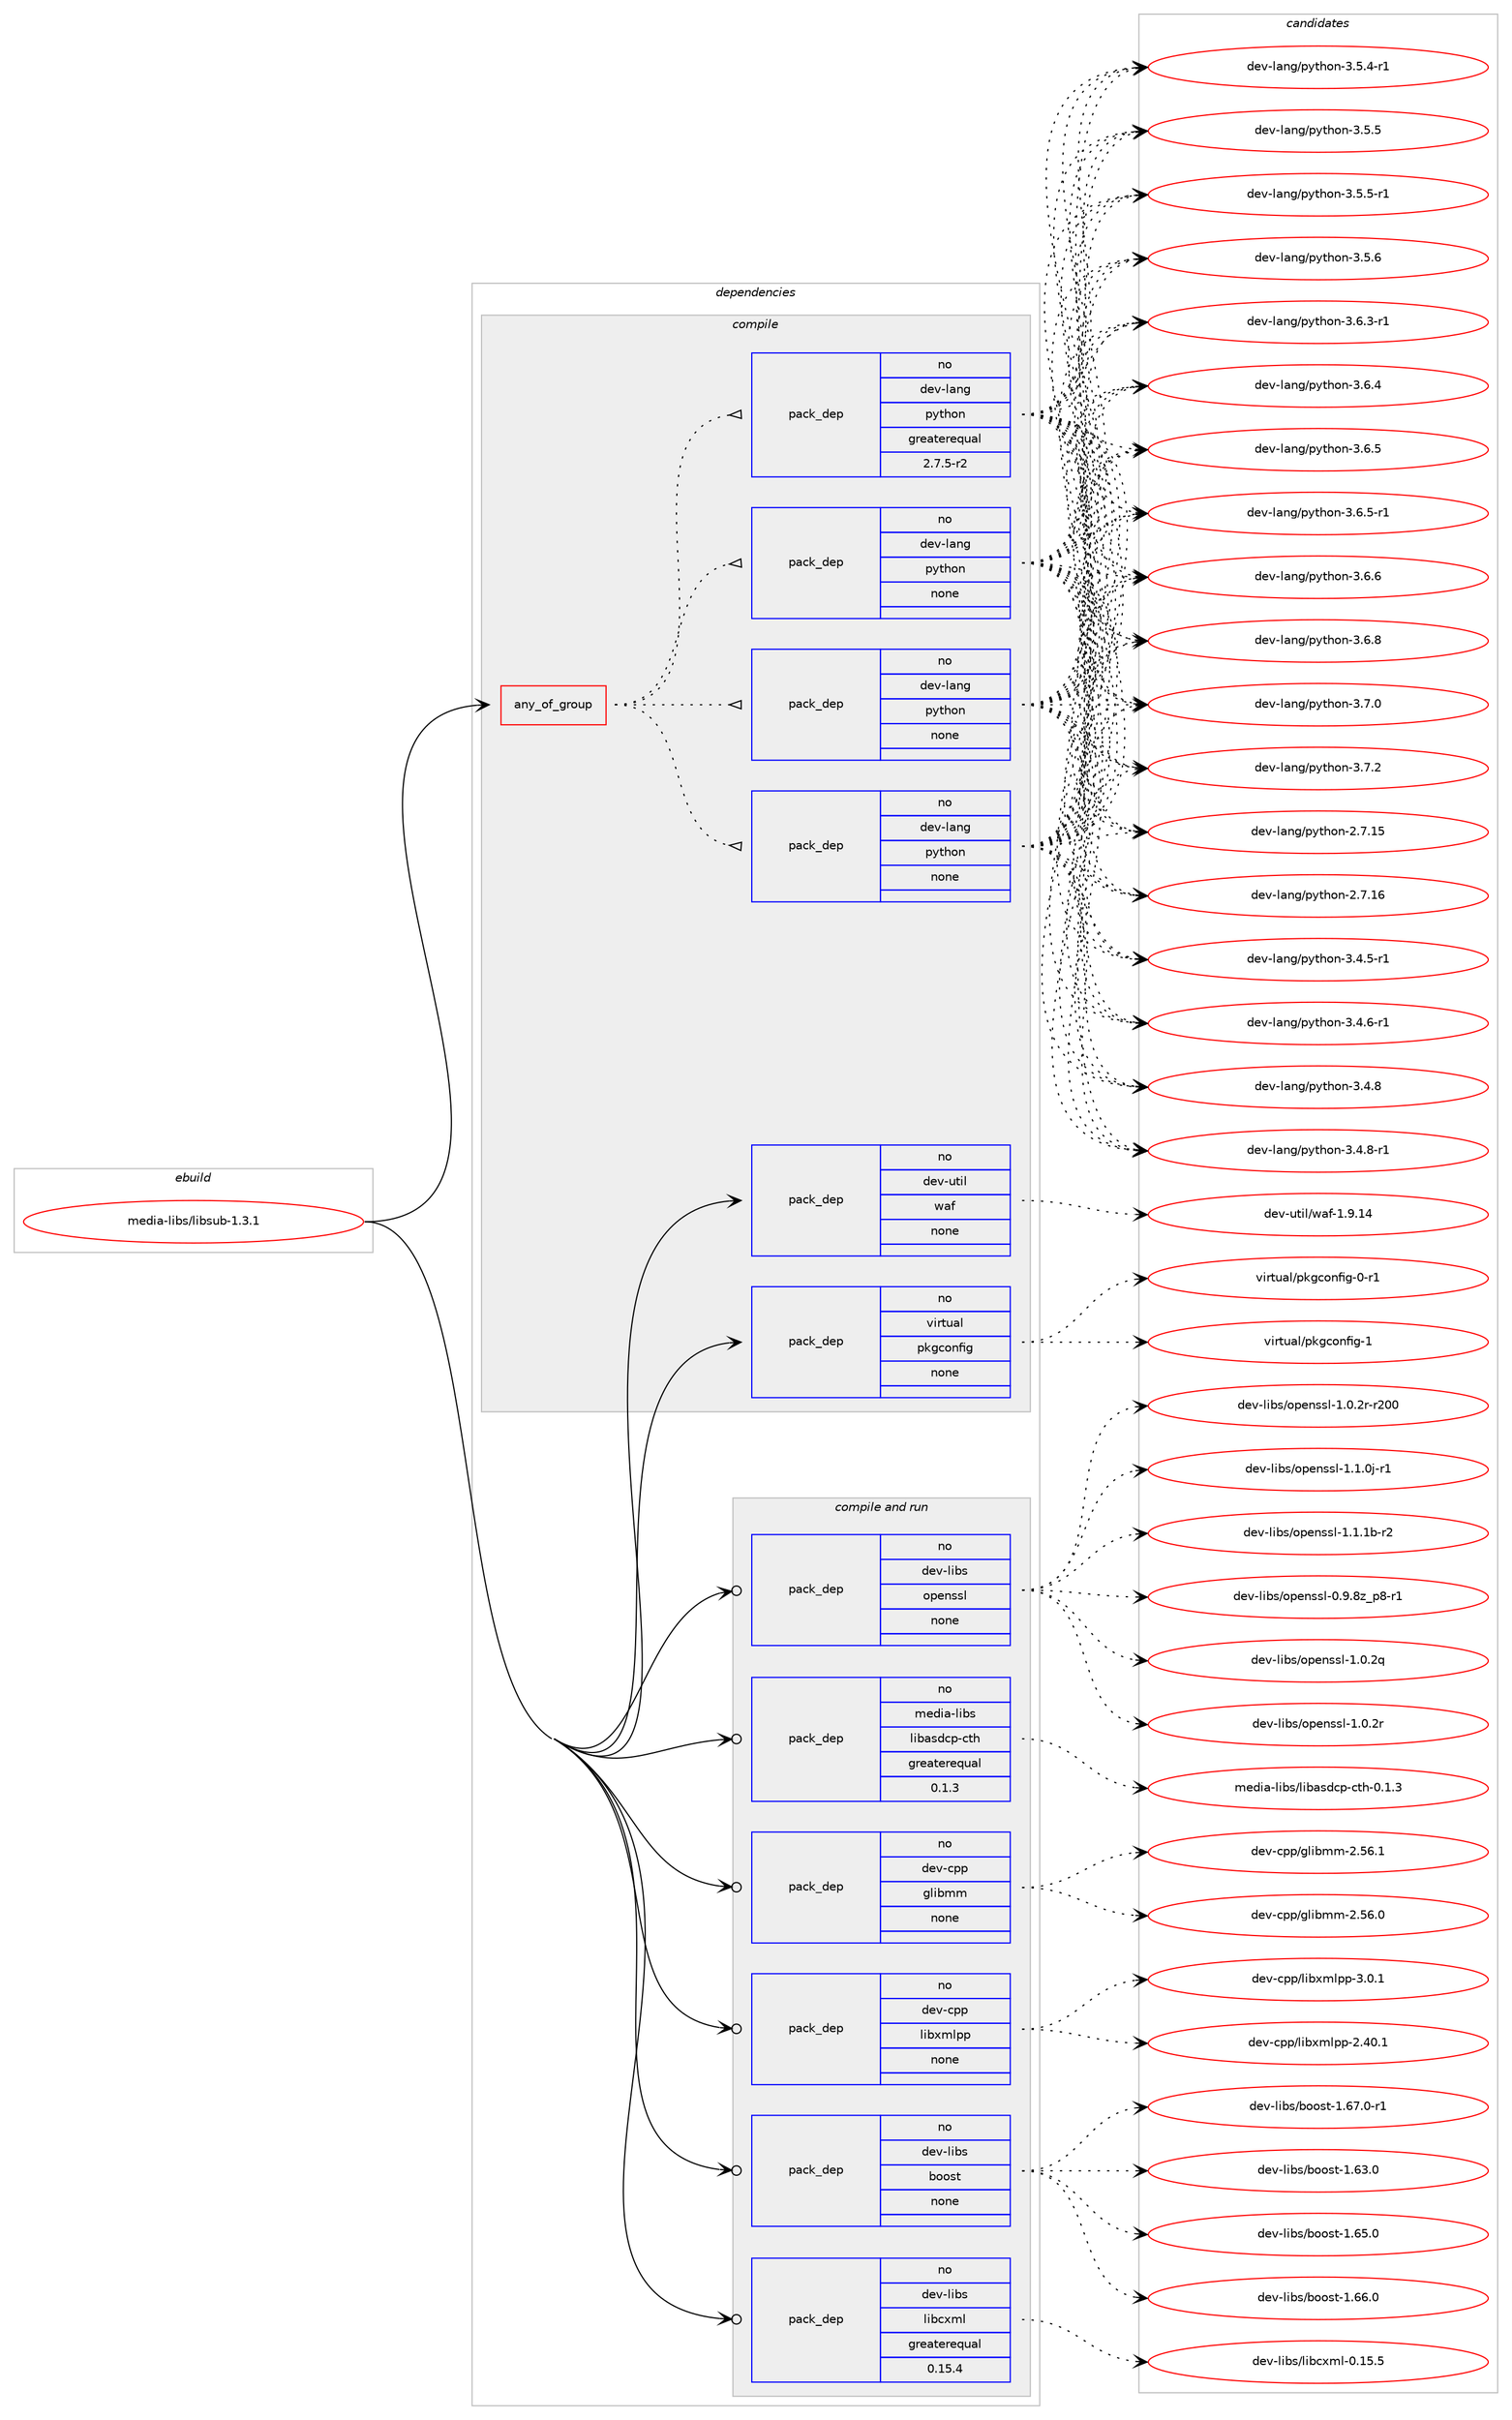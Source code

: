 digraph prolog {

# *************
# Graph options
# *************

newrank=true;
concentrate=true;
compound=true;
graph [rankdir=LR,fontname=Helvetica,fontsize=10,ranksep=1.5];#, ranksep=2.5, nodesep=0.2];
edge  [arrowhead=vee];
node  [fontname=Helvetica,fontsize=10];

# **********
# The ebuild
# **********

subgraph cluster_leftcol {
color=gray;
rank=same;
label=<<i>ebuild</i>>;
id [label="media-libs/libsub-1.3.1", color=red, width=4, href="../media-libs/libsub-1.3.1.svg"];
}

# ****************
# The dependencies
# ****************

subgraph cluster_midcol {
color=gray;
label=<<i>dependencies</i>>;
subgraph cluster_compile {
fillcolor="#eeeeee";
style=filled;
label=<<i>compile</i>>;
subgraph any25143 {
dependency1614007 [label=<<TABLE BORDER="0" CELLBORDER="1" CELLSPACING="0" CELLPADDING="4"><TR><TD CELLPADDING="10">any_of_group</TD></TR></TABLE>>, shape=none, color=red];subgraph pack1153470 {
dependency1614008 [label=<<TABLE BORDER="0" CELLBORDER="1" CELLSPACING="0" CELLPADDING="4" WIDTH="220"><TR><TD ROWSPAN="6" CELLPADDING="30">pack_dep</TD></TR><TR><TD WIDTH="110">no</TD></TR><TR><TD>dev-lang</TD></TR><TR><TD>python</TD></TR><TR><TD>none</TD></TR><TR><TD></TD></TR></TABLE>>, shape=none, color=blue];
}
dependency1614007:e -> dependency1614008:w [weight=20,style="dotted",arrowhead="oinv"];
subgraph pack1153471 {
dependency1614009 [label=<<TABLE BORDER="0" CELLBORDER="1" CELLSPACING="0" CELLPADDING="4" WIDTH="220"><TR><TD ROWSPAN="6" CELLPADDING="30">pack_dep</TD></TR><TR><TD WIDTH="110">no</TD></TR><TR><TD>dev-lang</TD></TR><TR><TD>python</TD></TR><TR><TD>none</TD></TR><TR><TD></TD></TR></TABLE>>, shape=none, color=blue];
}
dependency1614007:e -> dependency1614009:w [weight=20,style="dotted",arrowhead="oinv"];
subgraph pack1153472 {
dependency1614010 [label=<<TABLE BORDER="0" CELLBORDER="1" CELLSPACING="0" CELLPADDING="4" WIDTH="220"><TR><TD ROWSPAN="6" CELLPADDING="30">pack_dep</TD></TR><TR><TD WIDTH="110">no</TD></TR><TR><TD>dev-lang</TD></TR><TR><TD>python</TD></TR><TR><TD>none</TD></TR><TR><TD></TD></TR></TABLE>>, shape=none, color=blue];
}
dependency1614007:e -> dependency1614010:w [weight=20,style="dotted",arrowhead="oinv"];
subgraph pack1153473 {
dependency1614011 [label=<<TABLE BORDER="0" CELLBORDER="1" CELLSPACING="0" CELLPADDING="4" WIDTH="220"><TR><TD ROWSPAN="6" CELLPADDING="30">pack_dep</TD></TR><TR><TD WIDTH="110">no</TD></TR><TR><TD>dev-lang</TD></TR><TR><TD>python</TD></TR><TR><TD>greaterequal</TD></TR><TR><TD>2.7.5-r2</TD></TR></TABLE>>, shape=none, color=blue];
}
dependency1614007:e -> dependency1614011:w [weight=20,style="dotted",arrowhead="oinv"];
}
id:e -> dependency1614007:w [weight=20,style="solid",arrowhead="vee"];
subgraph pack1153474 {
dependency1614012 [label=<<TABLE BORDER="0" CELLBORDER="1" CELLSPACING="0" CELLPADDING="4" WIDTH="220"><TR><TD ROWSPAN="6" CELLPADDING="30">pack_dep</TD></TR><TR><TD WIDTH="110">no</TD></TR><TR><TD>dev-util</TD></TR><TR><TD>waf</TD></TR><TR><TD>none</TD></TR><TR><TD></TD></TR></TABLE>>, shape=none, color=blue];
}
id:e -> dependency1614012:w [weight=20,style="solid",arrowhead="vee"];
subgraph pack1153475 {
dependency1614013 [label=<<TABLE BORDER="0" CELLBORDER="1" CELLSPACING="0" CELLPADDING="4" WIDTH="220"><TR><TD ROWSPAN="6" CELLPADDING="30">pack_dep</TD></TR><TR><TD WIDTH="110">no</TD></TR><TR><TD>virtual</TD></TR><TR><TD>pkgconfig</TD></TR><TR><TD>none</TD></TR><TR><TD></TD></TR></TABLE>>, shape=none, color=blue];
}
id:e -> dependency1614013:w [weight=20,style="solid",arrowhead="vee"];
}
subgraph cluster_compileandrun {
fillcolor="#eeeeee";
style=filled;
label=<<i>compile and run</i>>;
subgraph pack1153476 {
dependency1614014 [label=<<TABLE BORDER="0" CELLBORDER="1" CELLSPACING="0" CELLPADDING="4" WIDTH="220"><TR><TD ROWSPAN="6" CELLPADDING="30">pack_dep</TD></TR><TR><TD WIDTH="110">no</TD></TR><TR><TD>dev-cpp</TD></TR><TR><TD>glibmm</TD></TR><TR><TD>none</TD></TR><TR><TD></TD></TR></TABLE>>, shape=none, color=blue];
}
id:e -> dependency1614014:w [weight=20,style="solid",arrowhead="odotvee"];
subgraph pack1153477 {
dependency1614015 [label=<<TABLE BORDER="0" CELLBORDER="1" CELLSPACING="0" CELLPADDING="4" WIDTH="220"><TR><TD ROWSPAN="6" CELLPADDING="30">pack_dep</TD></TR><TR><TD WIDTH="110">no</TD></TR><TR><TD>dev-cpp</TD></TR><TR><TD>libxmlpp</TD></TR><TR><TD>none</TD></TR><TR><TD></TD></TR></TABLE>>, shape=none, color=blue];
}
id:e -> dependency1614015:w [weight=20,style="solid",arrowhead="odotvee"];
subgraph pack1153478 {
dependency1614016 [label=<<TABLE BORDER="0" CELLBORDER="1" CELLSPACING="0" CELLPADDING="4" WIDTH="220"><TR><TD ROWSPAN="6" CELLPADDING="30">pack_dep</TD></TR><TR><TD WIDTH="110">no</TD></TR><TR><TD>dev-libs</TD></TR><TR><TD>boost</TD></TR><TR><TD>none</TD></TR><TR><TD></TD></TR></TABLE>>, shape=none, color=blue];
}
id:e -> dependency1614016:w [weight=20,style="solid",arrowhead="odotvee"];
subgraph pack1153479 {
dependency1614017 [label=<<TABLE BORDER="0" CELLBORDER="1" CELLSPACING="0" CELLPADDING="4" WIDTH="220"><TR><TD ROWSPAN="6" CELLPADDING="30">pack_dep</TD></TR><TR><TD WIDTH="110">no</TD></TR><TR><TD>dev-libs</TD></TR><TR><TD>libcxml</TD></TR><TR><TD>greaterequal</TD></TR><TR><TD>0.15.4</TD></TR></TABLE>>, shape=none, color=blue];
}
id:e -> dependency1614017:w [weight=20,style="solid",arrowhead="odotvee"];
subgraph pack1153480 {
dependency1614018 [label=<<TABLE BORDER="0" CELLBORDER="1" CELLSPACING="0" CELLPADDING="4" WIDTH="220"><TR><TD ROWSPAN="6" CELLPADDING="30">pack_dep</TD></TR><TR><TD WIDTH="110">no</TD></TR><TR><TD>dev-libs</TD></TR><TR><TD>openssl</TD></TR><TR><TD>none</TD></TR><TR><TD></TD></TR></TABLE>>, shape=none, color=blue];
}
id:e -> dependency1614018:w [weight=20,style="solid",arrowhead="odotvee"];
subgraph pack1153481 {
dependency1614019 [label=<<TABLE BORDER="0" CELLBORDER="1" CELLSPACING="0" CELLPADDING="4" WIDTH="220"><TR><TD ROWSPAN="6" CELLPADDING="30">pack_dep</TD></TR><TR><TD WIDTH="110">no</TD></TR><TR><TD>media-libs</TD></TR><TR><TD>libasdcp-cth</TD></TR><TR><TD>greaterequal</TD></TR><TR><TD>0.1.3</TD></TR></TABLE>>, shape=none, color=blue];
}
id:e -> dependency1614019:w [weight=20,style="solid",arrowhead="odotvee"];
}
subgraph cluster_run {
fillcolor="#eeeeee";
style=filled;
label=<<i>run</i>>;
}
}

# **************
# The candidates
# **************

subgraph cluster_choices {
rank=same;
color=gray;
label=<<i>candidates</i>>;

subgraph choice1153470 {
color=black;
nodesep=1;
choice10010111845108971101034711212111610411111045504655464953 [label="dev-lang/python-2.7.15", color=red, width=4,href="../dev-lang/python-2.7.15.svg"];
choice10010111845108971101034711212111610411111045504655464954 [label="dev-lang/python-2.7.16", color=red, width=4,href="../dev-lang/python-2.7.16.svg"];
choice1001011184510897110103471121211161041111104551465246534511449 [label="dev-lang/python-3.4.5-r1", color=red, width=4,href="../dev-lang/python-3.4.5-r1.svg"];
choice1001011184510897110103471121211161041111104551465246544511449 [label="dev-lang/python-3.4.6-r1", color=red, width=4,href="../dev-lang/python-3.4.6-r1.svg"];
choice100101118451089711010347112121116104111110455146524656 [label="dev-lang/python-3.4.8", color=red, width=4,href="../dev-lang/python-3.4.8.svg"];
choice1001011184510897110103471121211161041111104551465246564511449 [label="dev-lang/python-3.4.8-r1", color=red, width=4,href="../dev-lang/python-3.4.8-r1.svg"];
choice1001011184510897110103471121211161041111104551465346524511449 [label="dev-lang/python-3.5.4-r1", color=red, width=4,href="../dev-lang/python-3.5.4-r1.svg"];
choice100101118451089711010347112121116104111110455146534653 [label="dev-lang/python-3.5.5", color=red, width=4,href="../dev-lang/python-3.5.5.svg"];
choice1001011184510897110103471121211161041111104551465346534511449 [label="dev-lang/python-3.5.5-r1", color=red, width=4,href="../dev-lang/python-3.5.5-r1.svg"];
choice100101118451089711010347112121116104111110455146534654 [label="dev-lang/python-3.5.6", color=red, width=4,href="../dev-lang/python-3.5.6.svg"];
choice1001011184510897110103471121211161041111104551465446514511449 [label="dev-lang/python-3.6.3-r1", color=red, width=4,href="../dev-lang/python-3.6.3-r1.svg"];
choice100101118451089711010347112121116104111110455146544652 [label="dev-lang/python-3.6.4", color=red, width=4,href="../dev-lang/python-3.6.4.svg"];
choice100101118451089711010347112121116104111110455146544653 [label="dev-lang/python-3.6.5", color=red, width=4,href="../dev-lang/python-3.6.5.svg"];
choice1001011184510897110103471121211161041111104551465446534511449 [label="dev-lang/python-3.6.5-r1", color=red, width=4,href="../dev-lang/python-3.6.5-r1.svg"];
choice100101118451089711010347112121116104111110455146544654 [label="dev-lang/python-3.6.6", color=red, width=4,href="../dev-lang/python-3.6.6.svg"];
choice100101118451089711010347112121116104111110455146544656 [label="dev-lang/python-3.6.8", color=red, width=4,href="../dev-lang/python-3.6.8.svg"];
choice100101118451089711010347112121116104111110455146554648 [label="dev-lang/python-3.7.0", color=red, width=4,href="../dev-lang/python-3.7.0.svg"];
choice100101118451089711010347112121116104111110455146554650 [label="dev-lang/python-3.7.2", color=red, width=4,href="../dev-lang/python-3.7.2.svg"];
dependency1614008:e -> choice10010111845108971101034711212111610411111045504655464953:w [style=dotted,weight="100"];
dependency1614008:e -> choice10010111845108971101034711212111610411111045504655464954:w [style=dotted,weight="100"];
dependency1614008:e -> choice1001011184510897110103471121211161041111104551465246534511449:w [style=dotted,weight="100"];
dependency1614008:e -> choice1001011184510897110103471121211161041111104551465246544511449:w [style=dotted,weight="100"];
dependency1614008:e -> choice100101118451089711010347112121116104111110455146524656:w [style=dotted,weight="100"];
dependency1614008:e -> choice1001011184510897110103471121211161041111104551465246564511449:w [style=dotted,weight="100"];
dependency1614008:e -> choice1001011184510897110103471121211161041111104551465346524511449:w [style=dotted,weight="100"];
dependency1614008:e -> choice100101118451089711010347112121116104111110455146534653:w [style=dotted,weight="100"];
dependency1614008:e -> choice1001011184510897110103471121211161041111104551465346534511449:w [style=dotted,weight="100"];
dependency1614008:e -> choice100101118451089711010347112121116104111110455146534654:w [style=dotted,weight="100"];
dependency1614008:e -> choice1001011184510897110103471121211161041111104551465446514511449:w [style=dotted,weight="100"];
dependency1614008:e -> choice100101118451089711010347112121116104111110455146544652:w [style=dotted,weight="100"];
dependency1614008:e -> choice100101118451089711010347112121116104111110455146544653:w [style=dotted,weight="100"];
dependency1614008:e -> choice1001011184510897110103471121211161041111104551465446534511449:w [style=dotted,weight="100"];
dependency1614008:e -> choice100101118451089711010347112121116104111110455146544654:w [style=dotted,weight="100"];
dependency1614008:e -> choice100101118451089711010347112121116104111110455146544656:w [style=dotted,weight="100"];
dependency1614008:e -> choice100101118451089711010347112121116104111110455146554648:w [style=dotted,weight="100"];
dependency1614008:e -> choice100101118451089711010347112121116104111110455146554650:w [style=dotted,weight="100"];
}
subgraph choice1153471 {
color=black;
nodesep=1;
choice10010111845108971101034711212111610411111045504655464953 [label="dev-lang/python-2.7.15", color=red, width=4,href="../dev-lang/python-2.7.15.svg"];
choice10010111845108971101034711212111610411111045504655464954 [label="dev-lang/python-2.7.16", color=red, width=4,href="../dev-lang/python-2.7.16.svg"];
choice1001011184510897110103471121211161041111104551465246534511449 [label="dev-lang/python-3.4.5-r1", color=red, width=4,href="../dev-lang/python-3.4.5-r1.svg"];
choice1001011184510897110103471121211161041111104551465246544511449 [label="dev-lang/python-3.4.6-r1", color=red, width=4,href="../dev-lang/python-3.4.6-r1.svg"];
choice100101118451089711010347112121116104111110455146524656 [label="dev-lang/python-3.4.8", color=red, width=4,href="../dev-lang/python-3.4.8.svg"];
choice1001011184510897110103471121211161041111104551465246564511449 [label="dev-lang/python-3.4.8-r1", color=red, width=4,href="../dev-lang/python-3.4.8-r1.svg"];
choice1001011184510897110103471121211161041111104551465346524511449 [label="dev-lang/python-3.5.4-r1", color=red, width=4,href="../dev-lang/python-3.5.4-r1.svg"];
choice100101118451089711010347112121116104111110455146534653 [label="dev-lang/python-3.5.5", color=red, width=4,href="../dev-lang/python-3.5.5.svg"];
choice1001011184510897110103471121211161041111104551465346534511449 [label="dev-lang/python-3.5.5-r1", color=red, width=4,href="../dev-lang/python-3.5.5-r1.svg"];
choice100101118451089711010347112121116104111110455146534654 [label="dev-lang/python-3.5.6", color=red, width=4,href="../dev-lang/python-3.5.6.svg"];
choice1001011184510897110103471121211161041111104551465446514511449 [label="dev-lang/python-3.6.3-r1", color=red, width=4,href="../dev-lang/python-3.6.3-r1.svg"];
choice100101118451089711010347112121116104111110455146544652 [label="dev-lang/python-3.6.4", color=red, width=4,href="../dev-lang/python-3.6.4.svg"];
choice100101118451089711010347112121116104111110455146544653 [label="dev-lang/python-3.6.5", color=red, width=4,href="../dev-lang/python-3.6.5.svg"];
choice1001011184510897110103471121211161041111104551465446534511449 [label="dev-lang/python-3.6.5-r1", color=red, width=4,href="../dev-lang/python-3.6.5-r1.svg"];
choice100101118451089711010347112121116104111110455146544654 [label="dev-lang/python-3.6.6", color=red, width=4,href="../dev-lang/python-3.6.6.svg"];
choice100101118451089711010347112121116104111110455146544656 [label="dev-lang/python-3.6.8", color=red, width=4,href="../dev-lang/python-3.6.8.svg"];
choice100101118451089711010347112121116104111110455146554648 [label="dev-lang/python-3.7.0", color=red, width=4,href="../dev-lang/python-3.7.0.svg"];
choice100101118451089711010347112121116104111110455146554650 [label="dev-lang/python-3.7.2", color=red, width=4,href="../dev-lang/python-3.7.2.svg"];
dependency1614009:e -> choice10010111845108971101034711212111610411111045504655464953:w [style=dotted,weight="100"];
dependency1614009:e -> choice10010111845108971101034711212111610411111045504655464954:w [style=dotted,weight="100"];
dependency1614009:e -> choice1001011184510897110103471121211161041111104551465246534511449:w [style=dotted,weight="100"];
dependency1614009:e -> choice1001011184510897110103471121211161041111104551465246544511449:w [style=dotted,weight="100"];
dependency1614009:e -> choice100101118451089711010347112121116104111110455146524656:w [style=dotted,weight="100"];
dependency1614009:e -> choice1001011184510897110103471121211161041111104551465246564511449:w [style=dotted,weight="100"];
dependency1614009:e -> choice1001011184510897110103471121211161041111104551465346524511449:w [style=dotted,weight="100"];
dependency1614009:e -> choice100101118451089711010347112121116104111110455146534653:w [style=dotted,weight="100"];
dependency1614009:e -> choice1001011184510897110103471121211161041111104551465346534511449:w [style=dotted,weight="100"];
dependency1614009:e -> choice100101118451089711010347112121116104111110455146534654:w [style=dotted,weight="100"];
dependency1614009:e -> choice1001011184510897110103471121211161041111104551465446514511449:w [style=dotted,weight="100"];
dependency1614009:e -> choice100101118451089711010347112121116104111110455146544652:w [style=dotted,weight="100"];
dependency1614009:e -> choice100101118451089711010347112121116104111110455146544653:w [style=dotted,weight="100"];
dependency1614009:e -> choice1001011184510897110103471121211161041111104551465446534511449:w [style=dotted,weight="100"];
dependency1614009:e -> choice100101118451089711010347112121116104111110455146544654:w [style=dotted,weight="100"];
dependency1614009:e -> choice100101118451089711010347112121116104111110455146544656:w [style=dotted,weight="100"];
dependency1614009:e -> choice100101118451089711010347112121116104111110455146554648:w [style=dotted,weight="100"];
dependency1614009:e -> choice100101118451089711010347112121116104111110455146554650:w [style=dotted,weight="100"];
}
subgraph choice1153472 {
color=black;
nodesep=1;
choice10010111845108971101034711212111610411111045504655464953 [label="dev-lang/python-2.7.15", color=red, width=4,href="../dev-lang/python-2.7.15.svg"];
choice10010111845108971101034711212111610411111045504655464954 [label="dev-lang/python-2.7.16", color=red, width=4,href="../dev-lang/python-2.7.16.svg"];
choice1001011184510897110103471121211161041111104551465246534511449 [label="dev-lang/python-3.4.5-r1", color=red, width=4,href="../dev-lang/python-3.4.5-r1.svg"];
choice1001011184510897110103471121211161041111104551465246544511449 [label="dev-lang/python-3.4.6-r1", color=red, width=4,href="../dev-lang/python-3.4.6-r1.svg"];
choice100101118451089711010347112121116104111110455146524656 [label="dev-lang/python-3.4.8", color=red, width=4,href="../dev-lang/python-3.4.8.svg"];
choice1001011184510897110103471121211161041111104551465246564511449 [label="dev-lang/python-3.4.8-r1", color=red, width=4,href="../dev-lang/python-3.4.8-r1.svg"];
choice1001011184510897110103471121211161041111104551465346524511449 [label="dev-lang/python-3.5.4-r1", color=red, width=4,href="../dev-lang/python-3.5.4-r1.svg"];
choice100101118451089711010347112121116104111110455146534653 [label="dev-lang/python-3.5.5", color=red, width=4,href="../dev-lang/python-3.5.5.svg"];
choice1001011184510897110103471121211161041111104551465346534511449 [label="dev-lang/python-3.5.5-r1", color=red, width=4,href="../dev-lang/python-3.5.5-r1.svg"];
choice100101118451089711010347112121116104111110455146534654 [label="dev-lang/python-3.5.6", color=red, width=4,href="../dev-lang/python-3.5.6.svg"];
choice1001011184510897110103471121211161041111104551465446514511449 [label="dev-lang/python-3.6.3-r1", color=red, width=4,href="../dev-lang/python-3.6.3-r1.svg"];
choice100101118451089711010347112121116104111110455146544652 [label="dev-lang/python-3.6.4", color=red, width=4,href="../dev-lang/python-3.6.4.svg"];
choice100101118451089711010347112121116104111110455146544653 [label="dev-lang/python-3.6.5", color=red, width=4,href="../dev-lang/python-3.6.5.svg"];
choice1001011184510897110103471121211161041111104551465446534511449 [label="dev-lang/python-3.6.5-r1", color=red, width=4,href="../dev-lang/python-3.6.5-r1.svg"];
choice100101118451089711010347112121116104111110455146544654 [label="dev-lang/python-3.6.6", color=red, width=4,href="../dev-lang/python-3.6.6.svg"];
choice100101118451089711010347112121116104111110455146544656 [label="dev-lang/python-3.6.8", color=red, width=4,href="../dev-lang/python-3.6.8.svg"];
choice100101118451089711010347112121116104111110455146554648 [label="dev-lang/python-3.7.0", color=red, width=4,href="../dev-lang/python-3.7.0.svg"];
choice100101118451089711010347112121116104111110455146554650 [label="dev-lang/python-3.7.2", color=red, width=4,href="../dev-lang/python-3.7.2.svg"];
dependency1614010:e -> choice10010111845108971101034711212111610411111045504655464953:w [style=dotted,weight="100"];
dependency1614010:e -> choice10010111845108971101034711212111610411111045504655464954:w [style=dotted,weight="100"];
dependency1614010:e -> choice1001011184510897110103471121211161041111104551465246534511449:w [style=dotted,weight="100"];
dependency1614010:e -> choice1001011184510897110103471121211161041111104551465246544511449:w [style=dotted,weight="100"];
dependency1614010:e -> choice100101118451089711010347112121116104111110455146524656:w [style=dotted,weight="100"];
dependency1614010:e -> choice1001011184510897110103471121211161041111104551465246564511449:w [style=dotted,weight="100"];
dependency1614010:e -> choice1001011184510897110103471121211161041111104551465346524511449:w [style=dotted,weight="100"];
dependency1614010:e -> choice100101118451089711010347112121116104111110455146534653:w [style=dotted,weight="100"];
dependency1614010:e -> choice1001011184510897110103471121211161041111104551465346534511449:w [style=dotted,weight="100"];
dependency1614010:e -> choice100101118451089711010347112121116104111110455146534654:w [style=dotted,weight="100"];
dependency1614010:e -> choice1001011184510897110103471121211161041111104551465446514511449:w [style=dotted,weight="100"];
dependency1614010:e -> choice100101118451089711010347112121116104111110455146544652:w [style=dotted,weight="100"];
dependency1614010:e -> choice100101118451089711010347112121116104111110455146544653:w [style=dotted,weight="100"];
dependency1614010:e -> choice1001011184510897110103471121211161041111104551465446534511449:w [style=dotted,weight="100"];
dependency1614010:e -> choice100101118451089711010347112121116104111110455146544654:w [style=dotted,weight="100"];
dependency1614010:e -> choice100101118451089711010347112121116104111110455146544656:w [style=dotted,weight="100"];
dependency1614010:e -> choice100101118451089711010347112121116104111110455146554648:w [style=dotted,weight="100"];
dependency1614010:e -> choice100101118451089711010347112121116104111110455146554650:w [style=dotted,weight="100"];
}
subgraph choice1153473 {
color=black;
nodesep=1;
choice10010111845108971101034711212111610411111045504655464953 [label="dev-lang/python-2.7.15", color=red, width=4,href="../dev-lang/python-2.7.15.svg"];
choice10010111845108971101034711212111610411111045504655464954 [label="dev-lang/python-2.7.16", color=red, width=4,href="../dev-lang/python-2.7.16.svg"];
choice1001011184510897110103471121211161041111104551465246534511449 [label="dev-lang/python-3.4.5-r1", color=red, width=4,href="../dev-lang/python-3.4.5-r1.svg"];
choice1001011184510897110103471121211161041111104551465246544511449 [label="dev-lang/python-3.4.6-r1", color=red, width=4,href="../dev-lang/python-3.4.6-r1.svg"];
choice100101118451089711010347112121116104111110455146524656 [label="dev-lang/python-3.4.8", color=red, width=4,href="../dev-lang/python-3.4.8.svg"];
choice1001011184510897110103471121211161041111104551465246564511449 [label="dev-lang/python-3.4.8-r1", color=red, width=4,href="../dev-lang/python-3.4.8-r1.svg"];
choice1001011184510897110103471121211161041111104551465346524511449 [label="dev-lang/python-3.5.4-r1", color=red, width=4,href="../dev-lang/python-3.5.4-r1.svg"];
choice100101118451089711010347112121116104111110455146534653 [label="dev-lang/python-3.5.5", color=red, width=4,href="../dev-lang/python-3.5.5.svg"];
choice1001011184510897110103471121211161041111104551465346534511449 [label="dev-lang/python-3.5.5-r1", color=red, width=4,href="../dev-lang/python-3.5.5-r1.svg"];
choice100101118451089711010347112121116104111110455146534654 [label="dev-lang/python-3.5.6", color=red, width=4,href="../dev-lang/python-3.5.6.svg"];
choice1001011184510897110103471121211161041111104551465446514511449 [label="dev-lang/python-3.6.3-r1", color=red, width=4,href="../dev-lang/python-3.6.3-r1.svg"];
choice100101118451089711010347112121116104111110455146544652 [label="dev-lang/python-3.6.4", color=red, width=4,href="../dev-lang/python-3.6.4.svg"];
choice100101118451089711010347112121116104111110455146544653 [label="dev-lang/python-3.6.5", color=red, width=4,href="../dev-lang/python-3.6.5.svg"];
choice1001011184510897110103471121211161041111104551465446534511449 [label="dev-lang/python-3.6.5-r1", color=red, width=4,href="../dev-lang/python-3.6.5-r1.svg"];
choice100101118451089711010347112121116104111110455146544654 [label="dev-lang/python-3.6.6", color=red, width=4,href="../dev-lang/python-3.6.6.svg"];
choice100101118451089711010347112121116104111110455146544656 [label="dev-lang/python-3.6.8", color=red, width=4,href="../dev-lang/python-3.6.8.svg"];
choice100101118451089711010347112121116104111110455146554648 [label="dev-lang/python-3.7.0", color=red, width=4,href="../dev-lang/python-3.7.0.svg"];
choice100101118451089711010347112121116104111110455146554650 [label="dev-lang/python-3.7.2", color=red, width=4,href="../dev-lang/python-3.7.2.svg"];
dependency1614011:e -> choice10010111845108971101034711212111610411111045504655464953:w [style=dotted,weight="100"];
dependency1614011:e -> choice10010111845108971101034711212111610411111045504655464954:w [style=dotted,weight="100"];
dependency1614011:e -> choice1001011184510897110103471121211161041111104551465246534511449:w [style=dotted,weight="100"];
dependency1614011:e -> choice1001011184510897110103471121211161041111104551465246544511449:w [style=dotted,weight="100"];
dependency1614011:e -> choice100101118451089711010347112121116104111110455146524656:w [style=dotted,weight="100"];
dependency1614011:e -> choice1001011184510897110103471121211161041111104551465246564511449:w [style=dotted,weight="100"];
dependency1614011:e -> choice1001011184510897110103471121211161041111104551465346524511449:w [style=dotted,weight="100"];
dependency1614011:e -> choice100101118451089711010347112121116104111110455146534653:w [style=dotted,weight="100"];
dependency1614011:e -> choice1001011184510897110103471121211161041111104551465346534511449:w [style=dotted,weight="100"];
dependency1614011:e -> choice100101118451089711010347112121116104111110455146534654:w [style=dotted,weight="100"];
dependency1614011:e -> choice1001011184510897110103471121211161041111104551465446514511449:w [style=dotted,weight="100"];
dependency1614011:e -> choice100101118451089711010347112121116104111110455146544652:w [style=dotted,weight="100"];
dependency1614011:e -> choice100101118451089711010347112121116104111110455146544653:w [style=dotted,weight="100"];
dependency1614011:e -> choice1001011184510897110103471121211161041111104551465446534511449:w [style=dotted,weight="100"];
dependency1614011:e -> choice100101118451089711010347112121116104111110455146544654:w [style=dotted,weight="100"];
dependency1614011:e -> choice100101118451089711010347112121116104111110455146544656:w [style=dotted,weight="100"];
dependency1614011:e -> choice100101118451089711010347112121116104111110455146554648:w [style=dotted,weight="100"];
dependency1614011:e -> choice100101118451089711010347112121116104111110455146554650:w [style=dotted,weight="100"];
}
subgraph choice1153474 {
color=black;
nodesep=1;
choice10010111845117116105108471199710245494657464952 [label="dev-util/waf-1.9.14", color=red, width=4,href="../dev-util/waf-1.9.14.svg"];
dependency1614012:e -> choice10010111845117116105108471199710245494657464952:w [style=dotted,weight="100"];
}
subgraph choice1153475 {
color=black;
nodesep=1;
choice11810511411611797108471121071039911111010210510345484511449 [label="virtual/pkgconfig-0-r1", color=red, width=4,href="../virtual/pkgconfig-0-r1.svg"];
choice1181051141161179710847112107103991111101021051034549 [label="virtual/pkgconfig-1", color=red, width=4,href="../virtual/pkgconfig-1.svg"];
dependency1614013:e -> choice11810511411611797108471121071039911111010210510345484511449:w [style=dotted,weight="100"];
dependency1614013:e -> choice1181051141161179710847112107103991111101021051034549:w [style=dotted,weight="100"];
}
subgraph choice1153476 {
color=black;
nodesep=1;
choice1001011184599112112471031081059810910945504653544648 [label="dev-cpp/glibmm-2.56.0", color=red, width=4,href="../dev-cpp/glibmm-2.56.0.svg"];
choice1001011184599112112471031081059810910945504653544649 [label="dev-cpp/glibmm-2.56.1", color=red, width=4,href="../dev-cpp/glibmm-2.56.1.svg"];
dependency1614014:e -> choice1001011184599112112471031081059810910945504653544648:w [style=dotted,weight="100"];
dependency1614014:e -> choice1001011184599112112471031081059810910945504653544649:w [style=dotted,weight="100"];
}
subgraph choice1153477 {
color=black;
nodesep=1;
choice1001011184599112112471081059812010910811211245504652484649 [label="dev-cpp/libxmlpp-2.40.1", color=red, width=4,href="../dev-cpp/libxmlpp-2.40.1.svg"];
choice10010111845991121124710810598120109108112112455146484649 [label="dev-cpp/libxmlpp-3.0.1", color=red, width=4,href="../dev-cpp/libxmlpp-3.0.1.svg"];
dependency1614015:e -> choice1001011184599112112471081059812010910811211245504652484649:w [style=dotted,weight="100"];
dependency1614015:e -> choice10010111845991121124710810598120109108112112455146484649:w [style=dotted,weight="100"];
}
subgraph choice1153478 {
color=black;
nodesep=1;
choice1001011184510810598115479811111111511645494654514648 [label="dev-libs/boost-1.63.0", color=red, width=4,href="../dev-libs/boost-1.63.0.svg"];
choice1001011184510810598115479811111111511645494654534648 [label="dev-libs/boost-1.65.0", color=red, width=4,href="../dev-libs/boost-1.65.0.svg"];
choice1001011184510810598115479811111111511645494654544648 [label="dev-libs/boost-1.66.0", color=red, width=4,href="../dev-libs/boost-1.66.0.svg"];
choice10010111845108105981154798111111115116454946545546484511449 [label="dev-libs/boost-1.67.0-r1", color=red, width=4,href="../dev-libs/boost-1.67.0-r1.svg"];
dependency1614016:e -> choice1001011184510810598115479811111111511645494654514648:w [style=dotted,weight="100"];
dependency1614016:e -> choice1001011184510810598115479811111111511645494654534648:w [style=dotted,weight="100"];
dependency1614016:e -> choice1001011184510810598115479811111111511645494654544648:w [style=dotted,weight="100"];
dependency1614016:e -> choice10010111845108105981154798111111115116454946545546484511449:w [style=dotted,weight="100"];
}
subgraph choice1153479 {
color=black;
nodesep=1;
choice100101118451081059811547108105989912010910845484649534653 [label="dev-libs/libcxml-0.15.5", color=red, width=4,href="../dev-libs/libcxml-0.15.5.svg"];
dependency1614017:e -> choice100101118451081059811547108105989912010910845484649534653:w [style=dotted,weight="100"];
}
subgraph choice1153480 {
color=black;
nodesep=1;
choice10010111845108105981154711111210111011511510845484657465612295112564511449 [label="dev-libs/openssl-0.9.8z_p8-r1", color=red, width=4,href="../dev-libs/openssl-0.9.8z_p8-r1.svg"];
choice100101118451081059811547111112101110115115108454946484650113 [label="dev-libs/openssl-1.0.2q", color=red, width=4,href="../dev-libs/openssl-1.0.2q.svg"];
choice100101118451081059811547111112101110115115108454946484650114 [label="dev-libs/openssl-1.0.2r", color=red, width=4,href="../dev-libs/openssl-1.0.2r.svg"];
choice10010111845108105981154711111210111011511510845494648465011445114504848 [label="dev-libs/openssl-1.0.2r-r200", color=red, width=4,href="../dev-libs/openssl-1.0.2r-r200.svg"];
choice1001011184510810598115471111121011101151151084549464946481064511449 [label="dev-libs/openssl-1.1.0j-r1", color=red, width=4,href="../dev-libs/openssl-1.1.0j-r1.svg"];
choice100101118451081059811547111112101110115115108454946494649984511450 [label="dev-libs/openssl-1.1.1b-r2", color=red, width=4,href="../dev-libs/openssl-1.1.1b-r2.svg"];
dependency1614018:e -> choice10010111845108105981154711111210111011511510845484657465612295112564511449:w [style=dotted,weight="100"];
dependency1614018:e -> choice100101118451081059811547111112101110115115108454946484650113:w [style=dotted,weight="100"];
dependency1614018:e -> choice100101118451081059811547111112101110115115108454946484650114:w [style=dotted,weight="100"];
dependency1614018:e -> choice10010111845108105981154711111210111011511510845494648465011445114504848:w [style=dotted,weight="100"];
dependency1614018:e -> choice1001011184510810598115471111121011101151151084549464946481064511449:w [style=dotted,weight="100"];
dependency1614018:e -> choice100101118451081059811547111112101110115115108454946494649984511450:w [style=dotted,weight="100"];
}
subgraph choice1153481 {
color=black;
nodesep=1;
choice109101100105974510810598115471081059897115100991124599116104454846494651 [label="media-libs/libasdcp-cth-0.1.3", color=red, width=4,href="../media-libs/libasdcp-cth-0.1.3.svg"];
dependency1614019:e -> choice109101100105974510810598115471081059897115100991124599116104454846494651:w [style=dotted,weight="100"];
}
}

}

